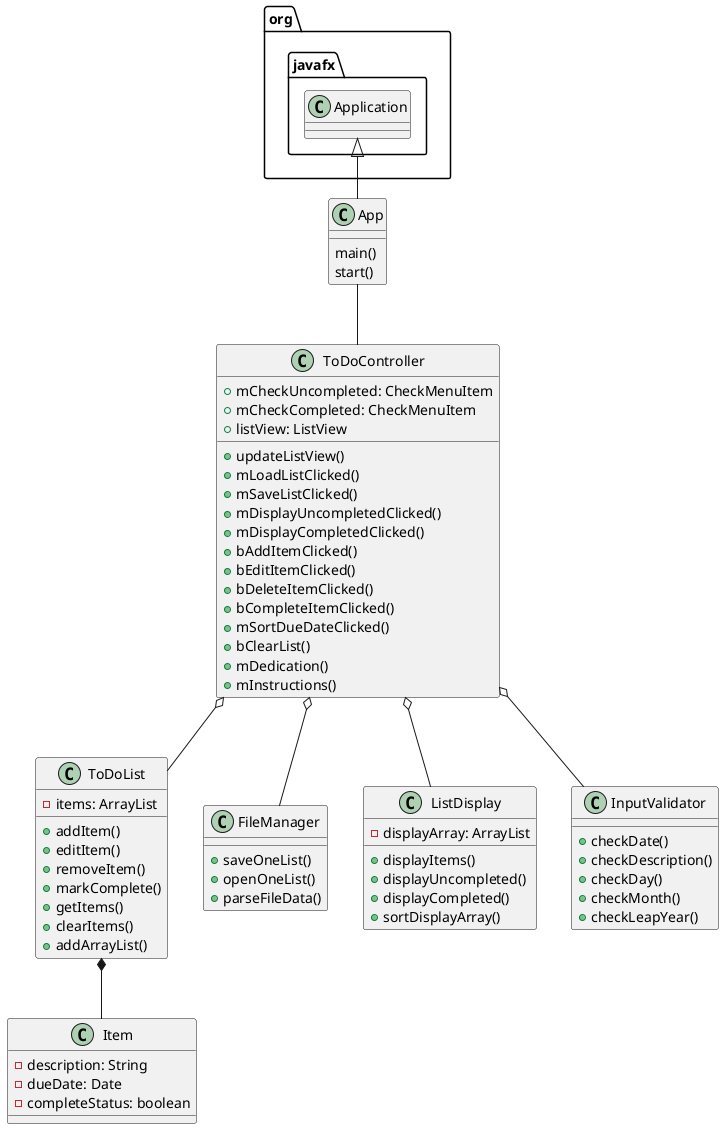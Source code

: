 @startuml
class Item{
-description: String
-dueDate: Date
-completeStatus: boolean
}

class ToDoList{
-items: ArrayList
+addItem()
+editItem()
+removeItem()
+markComplete()
+getItems()
+clearItems()
+addArrayList()
}

class FileManager{
+saveOneList()
+openOneList()
+parseFileData()
}

class ListDisplay{
-displayArray: ArrayList
+displayItems()
+displayUncompleted()
+displayCompleted()
+sortDisplayArray()
}

class ToDoController{
+mCheckUncompleted: CheckMenuItem
+mCheckCompleted: CheckMenuItem
+listView: ListView
+updateListView()
+mLoadListClicked()
+mSaveListClicked()
+mDisplayUncompletedClicked()
+mDisplayCompletedClicked()
+bAddItemClicked()
+bEditItemClicked()
+bDeleteItemClicked()
+bCompleteItemClicked()
+mSortDueDateClicked()
+bClearList()
+mDedication()
+mInstructions()
}

class App{
main()
start()
}

class InputValidator{
+checkDate()
+checkDescription()
+checkDay()
+checkMonth()
+checkLeapYear()
}


org.javafx.Application <|-- App
App -- ToDoController
ToDoController o-- ToDoList
ToDoController o-- ListDisplay
ToDoController o-- FileManager
ToDoController o-- InputValidator
ToDoList *-- Item
@enduml